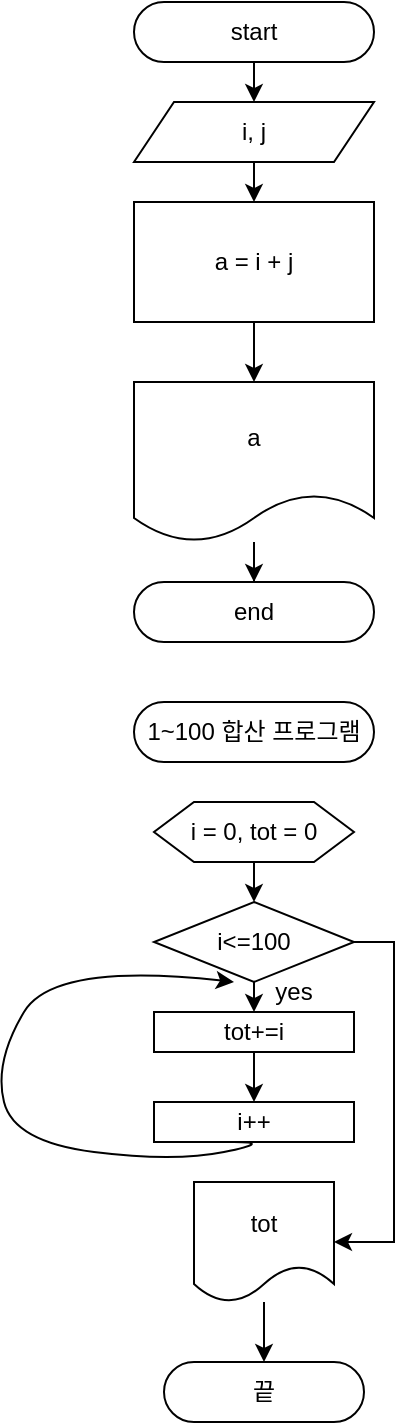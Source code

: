 <mxfile version="21.0.10" type="device"><diagram id="C5RBs43oDa-KdzZeNtuy" name="Page-1"><mxGraphModel dx="1434" dy="764" grid="1" gridSize="10" guides="1" tooltips="1" connect="1" arrows="1" fold="1" page="1" pageScale="1" pageWidth="827" pageHeight="1169" math="0" shadow="0"><root><mxCell id="WIyWlLk6GJQsqaUBKTNV-0"/><mxCell id="WIyWlLk6GJQsqaUBKTNV-1" parent="WIyWlLk6GJQsqaUBKTNV-0"/><mxCell id="d-PSoTabLU3_XfdIiz-3-6" style="edgeStyle=orthogonalEdgeStyle;rounded=0;orthogonalLoop=1;jettySize=auto;html=1;exitX=0.5;exitY=1;exitDx=0;exitDy=0;entryX=0.5;entryY=0;entryDx=0;entryDy=0;" edge="1" parent="WIyWlLk6GJQsqaUBKTNV-1" source="d-PSoTabLU3_XfdIiz-3-0" target="d-PSoTabLU3_XfdIiz-3-2"><mxGeometry relative="1" as="geometry"/></mxCell><mxCell id="d-PSoTabLU3_XfdIiz-3-0" value="start" style="rounded=1;whiteSpace=wrap;html=1;arcSize=50;" vertex="1" parent="WIyWlLk6GJQsqaUBKTNV-1"><mxGeometry x="370" y="60" width="120" height="30" as="geometry"/></mxCell><mxCell id="d-PSoTabLU3_XfdIiz-3-1" value="end" style="rounded=1;whiteSpace=wrap;html=1;arcSize=50;" vertex="1" parent="WIyWlLk6GJQsqaUBKTNV-1"><mxGeometry x="370" y="350" width="120" height="30" as="geometry"/></mxCell><mxCell id="d-PSoTabLU3_XfdIiz-3-7" style="edgeStyle=orthogonalEdgeStyle;rounded=0;orthogonalLoop=1;jettySize=auto;html=1;exitX=0.5;exitY=1;exitDx=0;exitDy=0;entryX=0.5;entryY=0;entryDx=0;entryDy=0;" edge="1" parent="WIyWlLk6GJQsqaUBKTNV-1" source="d-PSoTabLU3_XfdIiz-3-2" target="d-PSoTabLU3_XfdIiz-3-3"><mxGeometry relative="1" as="geometry"/></mxCell><mxCell id="d-PSoTabLU3_XfdIiz-3-2" value="i, j" style="shape=parallelogram;perimeter=parallelogramPerimeter;whiteSpace=wrap;html=1;fixedSize=1;" vertex="1" parent="WIyWlLk6GJQsqaUBKTNV-1"><mxGeometry x="370" y="110" width="120" height="30" as="geometry"/></mxCell><mxCell id="d-PSoTabLU3_XfdIiz-3-8" style="edgeStyle=orthogonalEdgeStyle;rounded=0;orthogonalLoop=1;jettySize=auto;html=1;exitX=0.5;exitY=1;exitDx=0;exitDy=0;entryX=0.5;entryY=0;entryDx=0;entryDy=0;" edge="1" parent="WIyWlLk6GJQsqaUBKTNV-1" source="d-PSoTabLU3_XfdIiz-3-3" target="d-PSoTabLU3_XfdIiz-3-4"><mxGeometry relative="1" as="geometry"/></mxCell><mxCell id="d-PSoTabLU3_XfdIiz-3-3" value="a = i + j" style="rounded=0;whiteSpace=wrap;html=1;" vertex="1" parent="WIyWlLk6GJQsqaUBKTNV-1"><mxGeometry x="370" y="160" width="120" height="60" as="geometry"/></mxCell><mxCell id="d-PSoTabLU3_XfdIiz-3-10" value="" style="edgeStyle=orthogonalEdgeStyle;rounded=0;orthogonalLoop=1;jettySize=auto;html=1;" edge="1" parent="WIyWlLk6GJQsqaUBKTNV-1" source="d-PSoTabLU3_XfdIiz-3-4" target="d-PSoTabLU3_XfdIiz-3-1"><mxGeometry relative="1" as="geometry"/></mxCell><mxCell id="d-PSoTabLU3_XfdIiz-3-4" value="a" style="shape=document;whiteSpace=wrap;html=1;boundedLbl=1;" vertex="1" parent="WIyWlLk6GJQsqaUBKTNV-1"><mxGeometry x="370" y="250" width="120" height="80" as="geometry"/></mxCell><mxCell id="d-PSoTabLU3_XfdIiz-3-11" value="1~100 합산 프로그램" style="rounded=1;whiteSpace=wrap;html=1;arcSize=50;" vertex="1" parent="WIyWlLk6GJQsqaUBKTNV-1"><mxGeometry x="370" y="410" width="120" height="30" as="geometry"/></mxCell><mxCell id="d-PSoTabLU3_XfdIiz-3-12" value="끝" style="rounded=1;whiteSpace=wrap;html=1;arcSize=50;" vertex="1" parent="WIyWlLk6GJQsqaUBKTNV-1"><mxGeometry x="385" y="740" width="100" height="30" as="geometry"/></mxCell><mxCell id="d-PSoTabLU3_XfdIiz-3-18" style="edgeStyle=orthogonalEdgeStyle;rounded=0;orthogonalLoop=1;jettySize=auto;html=1;exitX=0.5;exitY=1;exitDx=0;exitDy=0;entryX=0.5;entryY=0;entryDx=0;entryDy=0;" edge="1" parent="WIyWlLk6GJQsqaUBKTNV-1" source="d-PSoTabLU3_XfdIiz-3-14" target="d-PSoTabLU3_XfdIiz-3-15"><mxGeometry relative="1" as="geometry"/></mxCell><mxCell id="d-PSoTabLU3_XfdIiz-3-14" value="i = 0, tot = 0" style="shape=hexagon;perimeter=hexagonPerimeter2;whiteSpace=wrap;html=1;fixedSize=1;" vertex="1" parent="WIyWlLk6GJQsqaUBKTNV-1"><mxGeometry x="380" y="460" width="100" height="30" as="geometry"/></mxCell><mxCell id="d-PSoTabLU3_XfdIiz-3-20" style="edgeStyle=orthogonalEdgeStyle;rounded=0;orthogonalLoop=1;jettySize=auto;html=1;exitX=0.5;exitY=1;exitDx=0;exitDy=0;entryX=0.5;entryY=0;entryDx=0;entryDy=0;" edge="1" parent="WIyWlLk6GJQsqaUBKTNV-1" source="d-PSoTabLU3_XfdIiz-3-15" target="d-PSoTabLU3_XfdIiz-3-16"><mxGeometry relative="1" as="geometry"/></mxCell><mxCell id="d-PSoTabLU3_XfdIiz-3-25" style="edgeStyle=orthogonalEdgeStyle;rounded=0;orthogonalLoop=1;jettySize=auto;html=1;exitX=1;exitY=0.5;exitDx=0;exitDy=0;entryX=1;entryY=0.5;entryDx=0;entryDy=0;" edge="1" parent="WIyWlLk6GJQsqaUBKTNV-1" source="d-PSoTabLU3_XfdIiz-3-15" target="d-PSoTabLU3_XfdIiz-3-23"><mxGeometry relative="1" as="geometry"/></mxCell><mxCell id="d-PSoTabLU3_XfdIiz-3-15" value="i&amp;lt;=100" style="rhombus;whiteSpace=wrap;html=1;" vertex="1" parent="WIyWlLk6GJQsqaUBKTNV-1"><mxGeometry x="380" y="510" width="100" height="40" as="geometry"/></mxCell><mxCell id="d-PSoTabLU3_XfdIiz-3-21" style="edgeStyle=orthogonalEdgeStyle;rounded=0;orthogonalLoop=1;jettySize=auto;html=1;exitX=0.5;exitY=1;exitDx=0;exitDy=0;entryX=0.5;entryY=0;entryDx=0;entryDy=0;" edge="1" parent="WIyWlLk6GJQsqaUBKTNV-1" source="d-PSoTabLU3_XfdIiz-3-16" target="d-PSoTabLU3_XfdIiz-3-17"><mxGeometry relative="1" as="geometry"/></mxCell><mxCell id="d-PSoTabLU3_XfdIiz-3-16" value="tot+=i" style="rounded=0;whiteSpace=wrap;html=1;" vertex="1" parent="WIyWlLk6GJQsqaUBKTNV-1"><mxGeometry x="380" y="565" width="100" height="20" as="geometry"/></mxCell><mxCell id="d-PSoTabLU3_XfdIiz-3-17" value="i++" style="rounded=0;whiteSpace=wrap;html=1;" vertex="1" parent="WIyWlLk6GJQsqaUBKTNV-1"><mxGeometry x="380" y="610" width="100" height="20" as="geometry"/></mxCell><mxCell id="d-PSoTabLU3_XfdIiz-3-22" value="yes" style="text;html=1;strokeColor=none;fillColor=none;align=center;verticalAlign=middle;whiteSpace=wrap;rounded=0;" vertex="1" parent="WIyWlLk6GJQsqaUBKTNV-1"><mxGeometry x="430" y="540" width="40" height="30" as="geometry"/></mxCell><mxCell id="d-PSoTabLU3_XfdIiz-3-27" value="" style="edgeStyle=orthogonalEdgeStyle;rounded=0;orthogonalLoop=1;jettySize=auto;html=1;" edge="1" parent="WIyWlLk6GJQsqaUBKTNV-1" source="d-PSoTabLU3_XfdIiz-3-23" target="d-PSoTabLU3_XfdIiz-3-12"><mxGeometry relative="1" as="geometry"/></mxCell><mxCell id="d-PSoTabLU3_XfdIiz-3-23" value="tot" style="shape=document;whiteSpace=wrap;html=1;boundedLbl=1;" vertex="1" parent="WIyWlLk6GJQsqaUBKTNV-1"><mxGeometry x="400" y="650" width="70" height="60" as="geometry"/></mxCell><mxCell id="d-PSoTabLU3_XfdIiz-3-24" value="" style="curved=1;endArrow=classic;html=1;rounded=0;entryX=0.4;entryY=1;entryDx=0;entryDy=0;entryPerimeter=0;" edge="1" parent="WIyWlLk6GJQsqaUBKTNV-1" target="d-PSoTabLU3_XfdIiz-3-15"><mxGeometry width="50" height="50" relative="1" as="geometry"><mxPoint x="420" y="630" as="sourcePoint"/><mxPoint x="470" y="580" as="targetPoint"/><Array as="points"><mxPoint x="440" y="630"/><mxPoint x="390" y="640"/><mxPoint x="310" y="630"/><mxPoint x="300" y="590"/><mxPoint x="330" y="540"/></Array></mxGeometry></mxCell></root></mxGraphModel></diagram></mxfile>